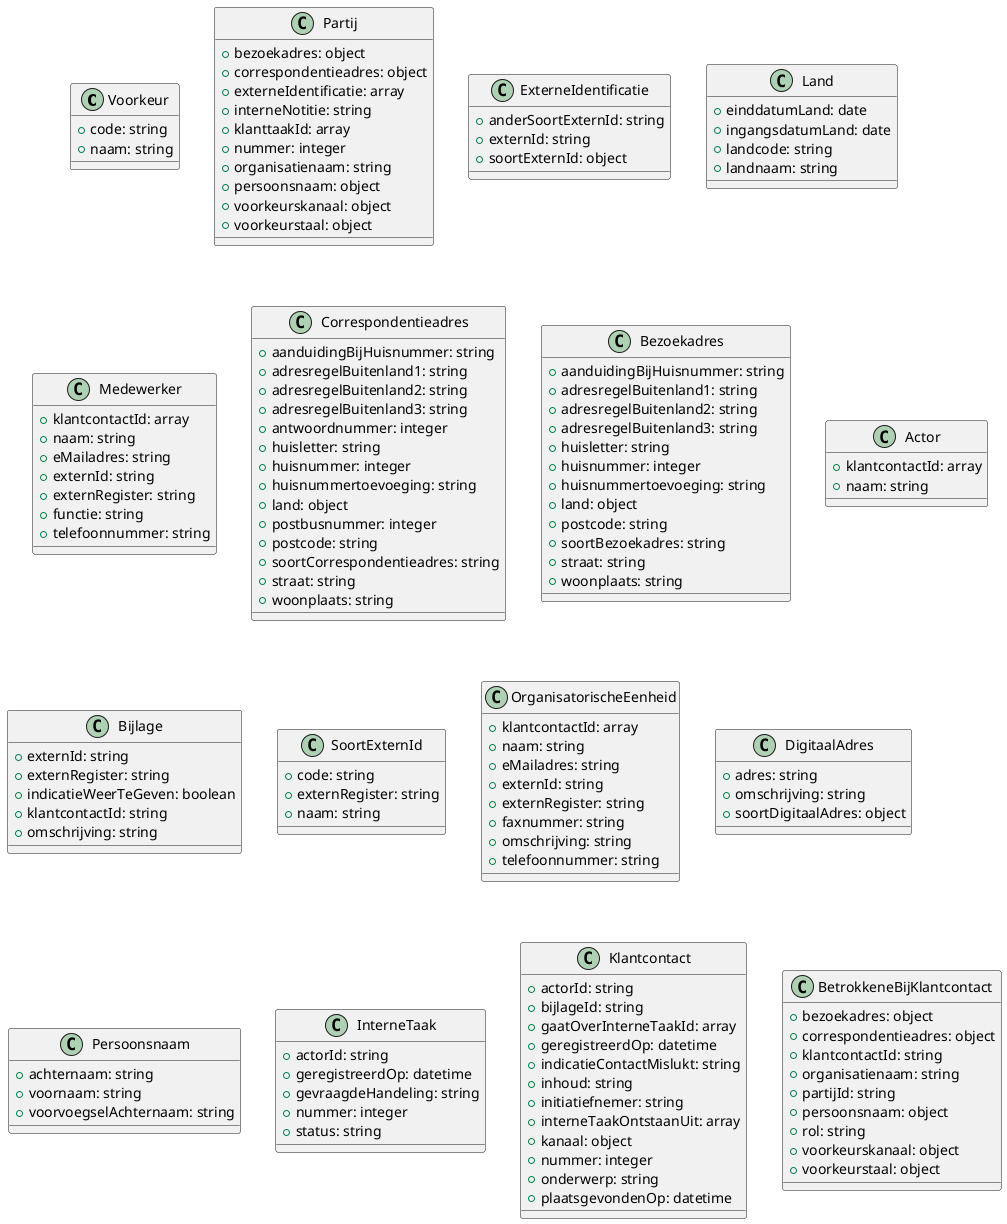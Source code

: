 @startuml
class Voorkeur {
  + code: string
  + naam: string
}
class Partij {
  + bezoekadres: object
  + correspondentieadres: object
  + externeIdentificatie: array
  + interneNotitie: string
  + klanttaakId: array
  + nummer: integer
  + organisatienaam: string
  + persoonsnaam: object
  + voorkeurskanaal: object
  + voorkeurstaal: object
}
class ExterneIdentificatie {
  + anderSoortExternId: string
  + externId: string
  + soortExternId: object
}
class Land {
  + einddatumLand: date
  + ingangsdatumLand: date
  + landcode: string
  + landnaam: string
}
class Medewerker {
  + klantcontactId: array
  + naam: string
  + eMailadres: string
  + externId: string
  + externRegister: string
  + functie: string
  + telefoonnummer: string
}
class Correspondentieadres {
  + aanduidingBijHuisnummer: string
  + adresregelBuitenland1: string
  + adresregelBuitenland2: string
  + adresregelBuitenland3: string
  + antwoordnummer: integer
  + huisletter: string
  + huisnummer: integer
  + huisnummertoevoeging: string
  + land: object
  + postbusnummer: integer
  + postcode: string
  + soortCorrespondentieadres: string
  + straat: string
  + woonplaats: string
}
class Bezoekadres {
  + aanduidingBijHuisnummer: string
  + adresregelBuitenland1: string
  + adresregelBuitenland2: string
  + adresregelBuitenland3: string
  + huisletter: string
  + huisnummer: integer
  + huisnummertoevoeging: string
  + land: object
  + postcode: string
  + soortBezoekadres: string
  + straat: string
  + woonplaats: string
}
class Actor {
  + klantcontactId: array
  + naam: string
}
class Bijlage {
  + externId: string
  + externRegister: string
  + indicatieWeerTeGeven: boolean
  + klantcontactId: string
  + omschrijving: string
}
class SoortExternId {
  + code: string
  + externRegister: string
  + naam: string
}
class OrganisatorischeEenheid {
  + klantcontactId: array
  + naam: string
  + eMailadres: string
  + externId: string
  + externRegister: string
  + faxnummer: string
  + omschrijving: string
  + telefoonnummer: string
}
class DigitaalAdres {
  + adres: string
  + omschrijving: string
  + soortDigitaalAdres: object
}
class Persoonsnaam {
  + achternaam: string
  + voornaam: string
  + voorvoegselAchternaam: string
}
class InterneTaak {
  + actorId: string
  + geregistreerdOp: datetime
  + gevraagdeHandeling: string
  + nummer: integer
  + status: string
}
class Klantcontact {
  + actorId: string
  + bijlageId: string
  + gaatOverInterneTaakId: array
  + geregistreerdOp: datetime
  + indicatieContactMislukt: string
  + inhoud: string
  + initiatiefnemer: string
  + interneTaakOntstaanUit: array
  + kanaal: object
  + nummer: integer
  + onderwerp: string
  + plaatsgevondenOp: datetime
}
class BetrokkeneBijKlantcontact {
  + bezoekadres: object
  + correspondentieadres: object
  + klantcontactId: string
  + organisatienaam: string
  + partijId: string
  + persoonsnaam: object
  + rol: string
  + voorkeurskanaal: object
  + voorkeurstaal: object
}
@enduml
